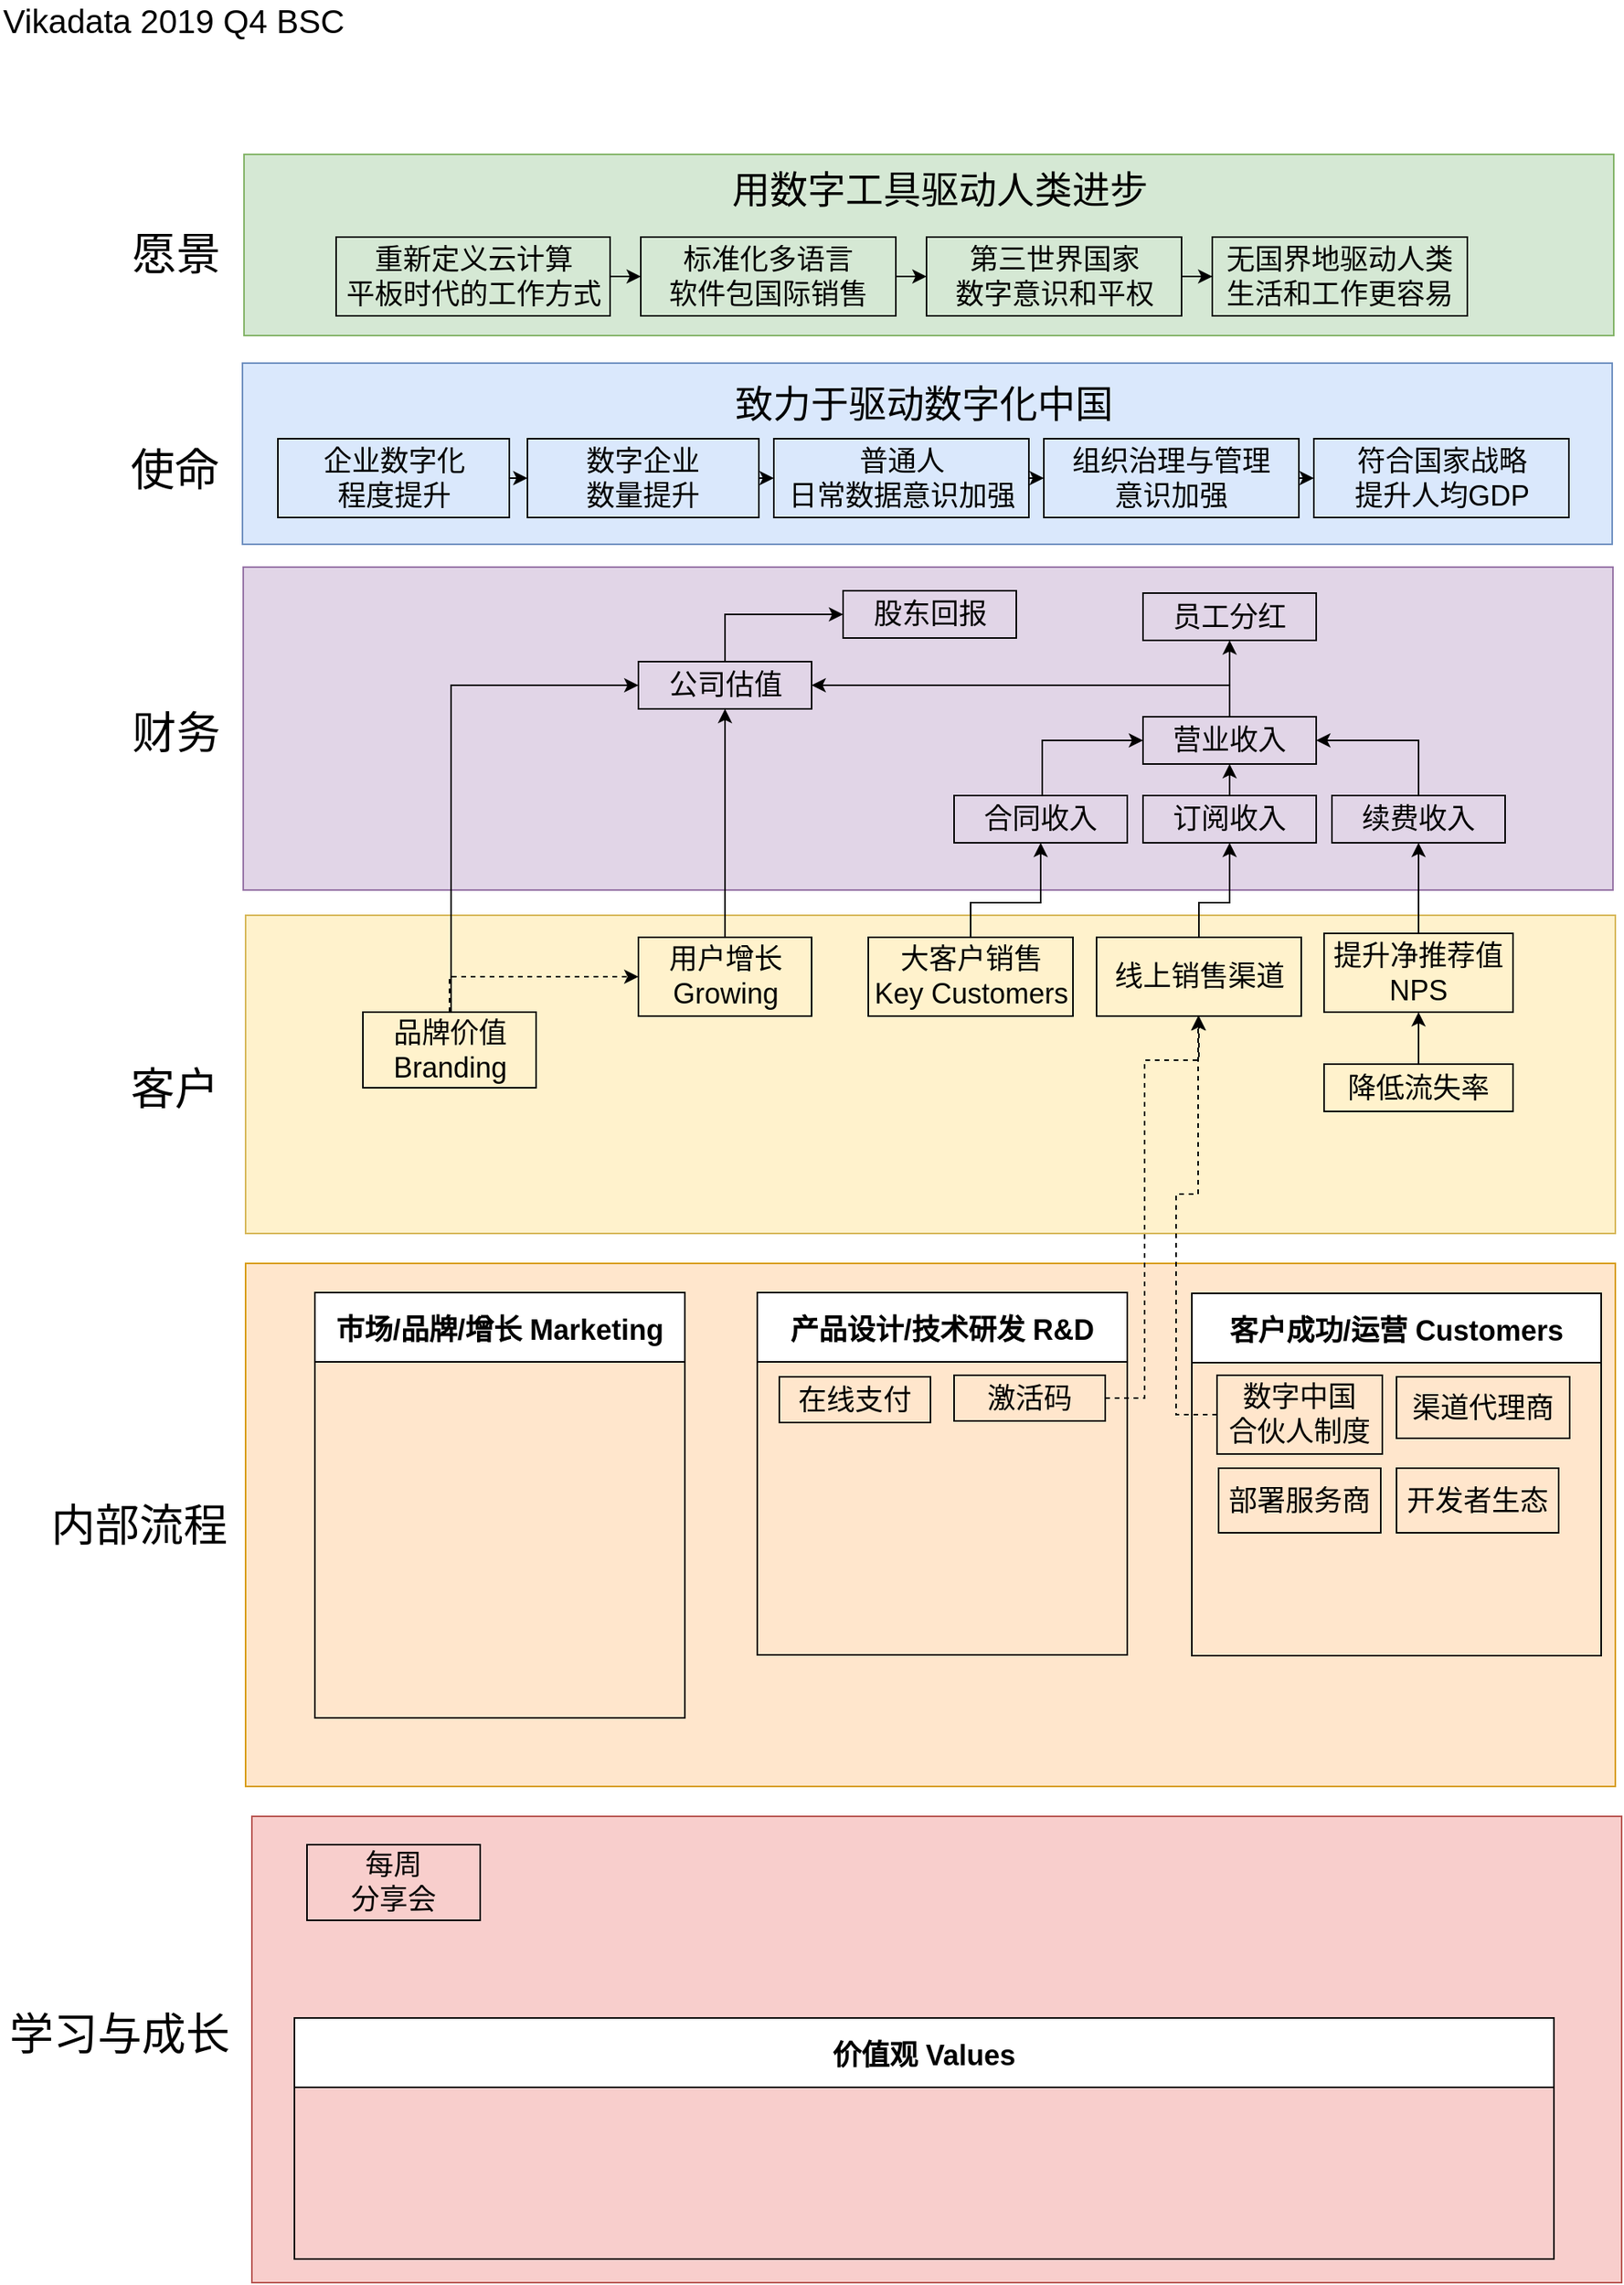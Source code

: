 <mxfile version="11.3.0" type="device" pages="1"><diagram id="IrsYpON_kgBpaKiLECZH" name="第 1 页"><mxGraphModel dx="1560" dy="1096" grid="1" gridSize="10" guides="1" tooltips="1" connect="1" arrows="1" fold="1" page="1" pageScale="1" pageWidth="1169" pageHeight="827" math="0" shadow="0"><root><mxCell id="0"/><mxCell id="1" parent="0"/><mxCell id="feVf9lUNH0UBB5X52M5t-81" value="" style="rounded=0;whiteSpace=wrap;html=1;fillColor=#d5e8d4;strokeColor=#82b366;" vertex="1" parent="1"><mxGeometry x="188" y="125" width="870" height="115" as="geometry"/></mxCell><mxCell id="feVf9lUNH0UBB5X52M5t-63" value="" style="rounded=0;whiteSpace=wrap;html=1;fillColor=#ffe6cc;strokeColor=#d79b00;" vertex="1" parent="1"><mxGeometry x="189" y="829" width="870" height="332" as="geometry"/></mxCell><mxCell id="feVf9lUNH0UBB5X52M5t-27" value="" style="rounded=0;whiteSpace=wrap;html=1;fillColor=#fff2cc;strokeColor=#d6b656;" vertex="1" parent="1"><mxGeometry x="189" y="608" width="870" height="202" as="geometry"/></mxCell><mxCell id="feVf9lUNH0UBB5X52M5t-1" value="" style="rounded=0;whiteSpace=wrap;html=1;fillColor=#e1d5e7;strokeColor=#9673a6;" vertex="1" parent="1"><mxGeometry x="187.5" y="387" width="870" height="205" as="geometry"/></mxCell><mxCell id="feVf9lUNH0UBB5X52M5t-2" value="愿景" style="text;html=1;strokeColor=none;fillColor=none;align=center;verticalAlign=middle;whiteSpace=wrap;rounded=0;fontSize=28;" vertex="1" parent="1"><mxGeometry x="110" y="177.5" width="70" height="20" as="geometry"/></mxCell><mxCell id="feVf9lUNH0UBB5X52M5t-3" value="Vikadata 2019 Q4 BSC" style="text;html=1;strokeColor=none;fillColor=none;align=left;verticalAlign=middle;whiteSpace=wrap;rounded=0;fontSize=21;" vertex="1" parent="1"><mxGeometry x="33" y="30" width="250" height="20" as="geometry"/></mxCell><mxCell id="feVf9lUNH0UBB5X52M5t-8" value="财务" style="text;html=1;strokeColor=none;fillColor=none;align=center;verticalAlign=middle;whiteSpace=wrap;rounded=0;fontSize=28;" vertex="1" parent="1"><mxGeometry x="111" y="482" width="68" height="20" as="geometry"/></mxCell><mxCell id="feVf9lUNH0UBB5X52M5t-45" style="edgeStyle=orthogonalEdgeStyle;rounded=0;orthogonalLoop=1;jettySize=auto;html=1;exitX=0.5;exitY=0;exitDx=0;exitDy=0;entryX=0.5;entryY=1;entryDx=0;entryDy=0;fontSize=28;" edge="1" parent="1" source="feVf9lUNH0UBB5X52M5t-11" target="feVf9lUNH0UBB5X52M5t-17"><mxGeometry relative="1" as="geometry"/></mxCell><mxCell id="feVf9lUNH0UBB5X52M5t-11" value="订阅收入" style="text;html=1;align=center;verticalAlign=middle;whiteSpace=wrap;rounded=0;fontSize=18;strokeColor=#000000;" vertex="1" parent="1"><mxGeometry x="759" y="532" width="110" height="30" as="geometry"/></mxCell><mxCell id="feVf9lUNH0UBB5X52M5t-49" style="edgeStyle=orthogonalEdgeStyle;rounded=0;orthogonalLoop=1;jettySize=auto;html=1;exitX=0.5;exitY=0;exitDx=0;exitDy=0;entryX=0.5;entryY=1;entryDx=0;entryDy=0;fontSize=28;" edge="1" parent="1" source="feVf9lUNH0UBB5X52M5t-13" target="feVf9lUNH0UBB5X52M5t-16"><mxGeometry relative="1" as="geometry"/></mxCell><mxCell id="feVf9lUNH0UBB5X52M5t-13" value="用户增长&lt;br&gt;Growing" style="text;html=1;align=center;verticalAlign=middle;whiteSpace=wrap;rounded=0;fontSize=18;strokeColor=#000000;" vertex="1" parent="1"><mxGeometry x="438.5" y="622" width="110" height="50" as="geometry"/></mxCell><mxCell id="feVf9lUNH0UBB5X52M5t-46" style="edgeStyle=orthogonalEdgeStyle;rounded=0;orthogonalLoop=1;jettySize=auto;html=1;entryX=0;entryY=0.5;entryDx=0;entryDy=0;fontSize=28;" edge="1" parent="1" source="feVf9lUNH0UBB5X52M5t-14" target="feVf9lUNH0UBB5X52M5t-17"><mxGeometry relative="1" as="geometry"><Array as="points"><mxPoint x="695" y="497"/></Array></mxGeometry></mxCell><mxCell id="feVf9lUNH0UBB5X52M5t-14" value="合同收入" style="text;html=1;align=center;verticalAlign=middle;whiteSpace=wrap;rounded=0;fontSize=18;strokeColor=#000000;" vertex="1" parent="1"><mxGeometry x="639" y="532" width="110" height="30" as="geometry"/></mxCell><mxCell id="feVf9lUNH0UBB5X52M5t-44" style="edgeStyle=orthogonalEdgeStyle;rounded=0;orthogonalLoop=1;jettySize=auto;html=1;exitX=0.5;exitY=0;exitDx=0;exitDy=0;entryX=1;entryY=0.5;entryDx=0;entryDy=0;fontSize=28;" edge="1" parent="1" source="feVf9lUNH0UBB5X52M5t-15" target="feVf9lUNH0UBB5X52M5t-17"><mxGeometry relative="1" as="geometry"/></mxCell><mxCell id="feVf9lUNH0UBB5X52M5t-15" value="续费收入" style="text;html=1;align=center;verticalAlign=middle;whiteSpace=wrap;rounded=0;fontSize=18;strokeColor=#000000;" vertex="1" parent="1"><mxGeometry x="879" y="532" width="110" height="30" as="geometry"/></mxCell><mxCell id="feVf9lUNH0UBB5X52M5t-48" style="edgeStyle=orthogonalEdgeStyle;rounded=0;orthogonalLoop=1;jettySize=auto;html=1;entryX=0;entryY=0.5;entryDx=0;entryDy=0;fontSize=28;" edge="1" parent="1" source="feVf9lUNH0UBB5X52M5t-16" target="feVf9lUNH0UBB5X52M5t-18"><mxGeometry relative="1" as="geometry"><Array as="points"><mxPoint x="493.5" y="417"/></Array></mxGeometry></mxCell><mxCell id="feVf9lUNH0UBB5X52M5t-16" value="公司估值" style="text;html=1;align=center;verticalAlign=middle;whiteSpace=wrap;rounded=0;fontSize=18;strokeColor=#000000;" vertex="1" parent="1"><mxGeometry x="438.5" y="447" width="110" height="30" as="geometry"/></mxCell><mxCell id="feVf9lUNH0UBB5X52M5t-47" style="edgeStyle=orthogonalEdgeStyle;rounded=0;orthogonalLoop=1;jettySize=auto;html=1;entryX=1;entryY=0.5;entryDx=0;entryDy=0;fontSize=28;exitX=0.5;exitY=0;exitDx=0;exitDy=0;" edge="1" parent="1" source="feVf9lUNH0UBB5X52M5t-17" target="feVf9lUNH0UBB5X52M5t-16"><mxGeometry relative="1" as="geometry"/></mxCell><mxCell id="feVf9lUNH0UBB5X52M5t-95" style="edgeStyle=orthogonalEdgeStyle;rounded=0;orthogonalLoop=1;jettySize=auto;html=1;entryX=0.5;entryY=1;entryDx=0;entryDy=0;fontSize=21;" edge="1" parent="1" source="feVf9lUNH0UBB5X52M5t-17" target="feVf9lUNH0UBB5X52M5t-94"><mxGeometry relative="1" as="geometry"/></mxCell><mxCell id="feVf9lUNH0UBB5X52M5t-17" value="营业收入" style="text;html=1;align=center;verticalAlign=middle;whiteSpace=wrap;rounded=0;fontSize=18;strokeColor=#000000;" vertex="1" parent="1"><mxGeometry x="759" y="482" width="110" height="30" as="geometry"/></mxCell><mxCell id="feVf9lUNH0UBB5X52M5t-18" value="股东回报" style="text;html=1;align=center;verticalAlign=middle;whiteSpace=wrap;rounded=0;fontSize=18;strokeColor=#000000;" vertex="1" parent="1"><mxGeometry x="568.5" y="402" width="110" height="30" as="geometry"/></mxCell><mxCell id="feVf9lUNH0UBB5X52M5t-26" value="客户" style="text;html=1;strokeColor=none;fillColor=none;align=center;verticalAlign=middle;whiteSpace=wrap;rounded=0;fontSize=28;" vertex="1" parent="1"><mxGeometry x="109" y="707.5" width="70" height="20" as="geometry"/></mxCell><mxCell id="feVf9lUNH0UBB5X52M5t-50" style="edgeStyle=orthogonalEdgeStyle;rounded=0;orthogonalLoop=1;jettySize=auto;html=1;exitX=0.5;exitY=0;exitDx=0;exitDy=0;entryX=0;entryY=0.5;entryDx=0;entryDy=0;fontSize=28;dashed=1;" edge="1" parent="1" source="feVf9lUNH0UBB5X52M5t-33" target="feVf9lUNH0UBB5X52M5t-13"><mxGeometry relative="1" as="geometry"/></mxCell><mxCell id="feVf9lUNH0UBB5X52M5t-51" style="edgeStyle=orthogonalEdgeStyle;rounded=0;orthogonalLoop=1;jettySize=auto;html=1;entryX=0;entryY=0.5;entryDx=0;entryDy=0;fontSize=28;" edge="1" parent="1" source="feVf9lUNH0UBB5X52M5t-33" target="feVf9lUNH0UBB5X52M5t-16"><mxGeometry relative="1" as="geometry"><Array as="points"><mxPoint x="319.5" y="462"/></Array></mxGeometry></mxCell><mxCell id="feVf9lUNH0UBB5X52M5t-33" value="品牌价值&lt;br&gt;Branding" style="text;html=1;align=center;verticalAlign=middle;whiteSpace=wrap;rounded=0;fontSize=18;strokeColor=#000000;" vertex="1" parent="1"><mxGeometry x="263.5" y="669.5" width="110" height="48" as="geometry"/></mxCell><mxCell id="feVf9lUNH0UBB5X52M5t-98" style="edgeStyle=orthogonalEdgeStyle;rounded=0;orthogonalLoop=1;jettySize=auto;html=1;entryX=0.5;entryY=1;entryDx=0;entryDy=0;fontSize=21;" edge="1" parent="1" source="feVf9lUNH0UBB5X52M5t-39" target="feVf9lUNH0UBB5X52M5t-40"><mxGeometry relative="1" as="geometry"/></mxCell><mxCell id="feVf9lUNH0UBB5X52M5t-39" value="降低流失率" style="text;html=1;align=center;verticalAlign=middle;whiteSpace=wrap;rounded=0;fontSize=18;strokeColor=#000000;" vertex="1" parent="1"><mxGeometry x="874" y="702.5" width="120" height="30" as="geometry"/></mxCell><mxCell id="feVf9lUNH0UBB5X52M5t-99" style="edgeStyle=orthogonalEdgeStyle;rounded=0;orthogonalLoop=1;jettySize=auto;html=1;entryX=0.5;entryY=1;entryDx=0;entryDy=0;fontSize=21;" edge="1" parent="1" source="feVf9lUNH0UBB5X52M5t-40" target="feVf9lUNH0UBB5X52M5t-15"><mxGeometry relative="1" as="geometry"/></mxCell><mxCell id="feVf9lUNH0UBB5X52M5t-40" value="提升净推荐值&lt;br&gt;NPS" style="text;html=1;align=center;verticalAlign=middle;whiteSpace=wrap;rounded=0;fontSize=18;strokeColor=#000000;" vertex="1" parent="1"><mxGeometry x="874" y="619.5" width="120" height="50" as="geometry"/></mxCell><mxCell id="feVf9lUNH0UBB5X52M5t-100" style="edgeStyle=orthogonalEdgeStyle;rounded=0;orthogonalLoop=1;jettySize=auto;html=1;entryX=0.5;entryY=1;entryDx=0;entryDy=0;fontSize=21;" edge="1" parent="1" source="feVf9lUNH0UBB5X52M5t-52" target="feVf9lUNH0UBB5X52M5t-14"><mxGeometry relative="1" as="geometry"><Array as="points"><mxPoint x="650" y="600"/><mxPoint x="694" y="600"/></Array></mxGeometry></mxCell><mxCell id="feVf9lUNH0UBB5X52M5t-52" value="大客户销售&lt;br&gt;Key Customers" style="text;html=1;align=center;verticalAlign=middle;whiteSpace=wrap;rounded=0;fontSize=18;strokeColor=#000000;" vertex="1" parent="1"><mxGeometry x="584.5" y="622" width="130" height="50" as="geometry"/></mxCell><mxCell id="feVf9lUNH0UBB5X52M5t-54" value="用数字工具驱动人类进步" style="text;html=1;strokeColor=none;fillColor=none;align=center;verticalAlign=middle;whiteSpace=wrap;rounded=0;fontSize=24;" vertex="1" parent="1"><mxGeometry x="464.5" y="137.5" width="330" height="20" as="geometry"/></mxCell><mxCell id="feVf9lUNH0UBB5X52M5t-56" value="使命" style="text;html=1;strokeColor=none;fillColor=none;align=center;verticalAlign=middle;whiteSpace=wrap;rounded=0;fontSize=28;" vertex="1" parent="1"><mxGeometry x="109" y="315" width="70" height="20" as="geometry"/></mxCell><mxCell id="feVf9lUNH0UBB5X52M5t-57" value="内部流程" style="text;html=1;strokeColor=none;fillColor=none;align=center;verticalAlign=middle;whiteSpace=wrap;rounded=0;fontSize=28;" vertex="1" parent="1"><mxGeometry x="64" y="985" width="115" height="20" as="geometry"/></mxCell><mxCell id="feVf9lUNH0UBB5X52M5t-61" value="市场/品牌/增长 Marketing" style="swimlane;strokeColor=#000000;fontSize=18;align=center;startSize=44;" vertex="1" parent="1"><mxGeometry x="233" y="847.5" width="235" height="270" as="geometry"/></mxCell><mxCell id="feVf9lUNH0UBB5X52M5t-62" value="客户成功/运营 Customers" style="swimlane;strokeColor=#000000;fontSize=18;align=center;startSize=44;" vertex="1" parent="1"><mxGeometry x="790" y="848" width="260" height="230" as="geometry"/></mxCell><mxCell id="feVf9lUNH0UBB5X52M5t-64" value="产品设计/技术研发 R&amp;D" style="swimlane;strokeColor=#000000;fontSize=18;align=center;startSize=44;" vertex="1" parent="1"><mxGeometry x="514" y="847.5" width="235" height="230" as="geometry"/></mxCell><mxCell id="feVf9lUNH0UBB5X52M5t-65" value="学习与成长" style="text;html=1;strokeColor=none;fillColor=none;align=center;verticalAlign=middle;whiteSpace=wrap;rounded=0;fontSize=28;" vertex="1" parent="1"><mxGeometry x="34" y="1308" width="150" height="20" as="geometry"/></mxCell><mxCell id="feVf9lUNH0UBB5X52M5t-66" value="" style="rounded=0;whiteSpace=wrap;html=1;fillColor=#f8cecc;strokeColor=#b85450;" vertex="1" parent="1"><mxGeometry x="193" y="1180" width="870" height="296" as="geometry"/></mxCell><mxCell id="feVf9lUNH0UBB5X52M5t-68" value="" style="rounded=0;whiteSpace=wrap;html=1;fillColor=#dae8fc;strokeColor=#6c8ebf;" vertex="1" parent="1"><mxGeometry x="187" y="257.5" width="870" height="115" as="geometry"/></mxCell><mxCell id="feVf9lUNH0UBB5X52M5t-55" value="致力于驱动数字化中国" style="text;html=1;strokeColor=none;fillColor=none;align=center;verticalAlign=middle;whiteSpace=wrap;rounded=0;fontSize=24;" vertex="1" parent="1"><mxGeometry x="455" y="262.5" width="330" height="43" as="geometry"/></mxCell><mxCell id="feVf9lUNH0UBB5X52M5t-75" style="edgeStyle=orthogonalEdgeStyle;rounded=0;orthogonalLoop=1;jettySize=auto;html=1;exitX=1;exitY=0.5;exitDx=0;exitDy=0;entryX=0;entryY=0.5;entryDx=0;entryDy=0;fontSize=28;" edge="1" parent="1" source="feVf9lUNH0UBB5X52M5t-70" target="feVf9lUNH0UBB5X52M5t-71"><mxGeometry relative="1" as="geometry"/></mxCell><mxCell id="feVf9lUNH0UBB5X52M5t-70" value="企业数字化&lt;br&gt;程度提升" style="text;html=1;align=center;verticalAlign=middle;whiteSpace=wrap;rounded=0;fontSize=18;strokeColor=#000000;" vertex="1" parent="1"><mxGeometry x="209.5" y="305.5" width="147" height="50" as="geometry"/></mxCell><mxCell id="feVf9lUNH0UBB5X52M5t-76" style="edgeStyle=orthogonalEdgeStyle;rounded=0;orthogonalLoop=1;jettySize=auto;html=1;exitX=1;exitY=0.5;exitDx=0;exitDy=0;entryX=0;entryY=0.5;entryDx=0;entryDy=0;fontSize=28;" edge="1" parent="1" source="feVf9lUNH0UBB5X52M5t-71" target="feVf9lUNH0UBB5X52M5t-72"><mxGeometry relative="1" as="geometry"/></mxCell><mxCell id="feVf9lUNH0UBB5X52M5t-71" value="数字企业&lt;br&gt;数量提升" style="text;html=1;align=center;verticalAlign=middle;whiteSpace=wrap;rounded=0;fontSize=18;strokeColor=#000000;" vertex="1" parent="1"><mxGeometry x="368" y="305.5" width="147" height="50" as="geometry"/></mxCell><mxCell id="feVf9lUNH0UBB5X52M5t-77" style="edgeStyle=orthogonalEdgeStyle;rounded=0;orthogonalLoop=1;jettySize=auto;html=1;exitX=1;exitY=0.5;exitDx=0;exitDy=0;entryX=0;entryY=0.5;entryDx=0;entryDy=0;fontSize=28;" edge="1" parent="1" source="feVf9lUNH0UBB5X52M5t-72" target="feVf9lUNH0UBB5X52M5t-73"><mxGeometry relative="1" as="geometry"/></mxCell><mxCell id="feVf9lUNH0UBB5X52M5t-72" value="普通人&lt;br&gt;日常数据意识加强" style="text;html=1;align=center;verticalAlign=middle;whiteSpace=wrap;rounded=0;fontSize=18;strokeColor=#000000;" vertex="1" parent="1"><mxGeometry x="524.5" y="305.5" width="162" height="50" as="geometry"/></mxCell><mxCell id="feVf9lUNH0UBB5X52M5t-78" style="edgeStyle=orthogonalEdgeStyle;rounded=0;orthogonalLoop=1;jettySize=auto;html=1;exitX=1;exitY=0.5;exitDx=0;exitDy=0;entryX=0;entryY=0.5;entryDx=0;entryDy=0;fontSize=28;" edge="1" parent="1" source="feVf9lUNH0UBB5X52M5t-73" target="feVf9lUNH0UBB5X52M5t-74"><mxGeometry relative="1" as="geometry"/></mxCell><mxCell id="feVf9lUNH0UBB5X52M5t-73" value="组织治理与管理&lt;br&gt;意识加强" style="text;html=1;align=center;verticalAlign=middle;whiteSpace=wrap;rounded=0;fontSize=18;strokeColor=#000000;" vertex="1" parent="1"><mxGeometry x="696" y="305.5" width="162" height="50" as="geometry"/></mxCell><mxCell id="feVf9lUNH0UBB5X52M5t-74" value="符合国家战略&lt;br&gt;提升人均GDP" style="text;html=1;align=center;verticalAlign=middle;whiteSpace=wrap;rounded=0;fontSize=18;strokeColor=#000000;" vertex="1" parent="1"><mxGeometry x="867.5" y="305.5" width="162" height="50" as="geometry"/></mxCell><mxCell id="feVf9lUNH0UBB5X52M5t-87" style="edgeStyle=orthogonalEdgeStyle;rounded=0;orthogonalLoop=1;jettySize=auto;html=1;exitX=1;exitY=0.5;exitDx=0;exitDy=0;entryX=0;entryY=0.5;entryDx=0;entryDy=0;fontSize=28;" edge="1" parent="1" source="feVf9lUNH0UBB5X52M5t-83" target="feVf9lUNH0UBB5X52M5t-85"><mxGeometry relative="1" as="geometry"/></mxCell><mxCell id="feVf9lUNH0UBB5X52M5t-83" value="标准化多语言&lt;br&gt;软件包国际销售" style="text;html=1;align=center;verticalAlign=middle;whiteSpace=wrap;rounded=0;fontSize=18;strokeColor=#000000;" vertex="1" parent="1"><mxGeometry x="440" y="177.5" width="162" height="50" as="geometry"/></mxCell><mxCell id="feVf9lUNH0UBB5X52M5t-86" style="edgeStyle=orthogonalEdgeStyle;rounded=0;orthogonalLoop=1;jettySize=auto;html=1;exitX=1;exitY=0.5;exitDx=0;exitDy=0;entryX=0;entryY=0.5;entryDx=0;entryDy=0;fontSize=28;" edge="1" parent="1" source="feVf9lUNH0UBB5X52M5t-84" target="feVf9lUNH0UBB5X52M5t-83"><mxGeometry relative="1" as="geometry"/></mxCell><mxCell id="feVf9lUNH0UBB5X52M5t-84" value="重新定义云计算&lt;br&gt;平板时代的工作方式" style="text;html=1;align=center;verticalAlign=middle;whiteSpace=wrap;rounded=0;fontSize=18;strokeColor=#000000;" vertex="1" parent="1"><mxGeometry x="246.5" y="177.5" width="174" height="50" as="geometry"/></mxCell><mxCell id="feVf9lUNH0UBB5X52M5t-89" style="edgeStyle=orthogonalEdgeStyle;rounded=0;orthogonalLoop=1;jettySize=auto;html=1;exitX=1;exitY=0.5;exitDx=0;exitDy=0;fontSize=28;" edge="1" parent="1" source="feVf9lUNH0UBB5X52M5t-85" target="feVf9lUNH0UBB5X52M5t-90"><mxGeometry relative="1" as="geometry"><mxPoint x="802.714" y="202.571" as="targetPoint"/></mxGeometry></mxCell><mxCell id="feVf9lUNH0UBB5X52M5t-85" value="第三世界国家&lt;br&gt;数字意识和平权" style="text;html=1;align=center;verticalAlign=middle;whiteSpace=wrap;rounded=0;fontSize=18;strokeColor=#000000;" vertex="1" parent="1"><mxGeometry x="621.5" y="177.5" width="162" height="50" as="geometry"/></mxCell><mxCell id="feVf9lUNH0UBB5X52M5t-90" value="无国界地驱动人类&lt;br&gt;生活和工作更容易" style="text;html=1;align=center;verticalAlign=middle;whiteSpace=wrap;rounded=0;fontSize=18;strokeColor=#000000;" vertex="1" parent="1"><mxGeometry x="803" y="177.5" width="162" height="50" as="geometry"/></mxCell><mxCell id="feVf9lUNH0UBB5X52M5t-94" value="员工分红" style="text;html=1;align=center;verticalAlign=middle;whiteSpace=wrap;rounded=0;fontSize=18;strokeColor=#000000;" vertex="1" parent="1"><mxGeometry x="759" y="403.5" width="110" height="30" as="geometry"/></mxCell><mxCell id="feVf9lUNH0UBB5X52M5t-96" value="价值观 Values" style="swimlane;strokeColor=#000000;fontSize=18;align=center;startSize=44;" vertex="1" parent="1"><mxGeometry x="220" y="1308" width="800" height="153" as="geometry"/></mxCell><mxCell id="feVf9lUNH0UBB5X52M5t-102" style="edgeStyle=orthogonalEdgeStyle;rounded=0;orthogonalLoop=1;jettySize=auto;html=1;entryX=0.5;entryY=1;entryDx=0;entryDy=0;fontSize=21;" edge="1" parent="1" source="feVf9lUNH0UBB5X52M5t-101" target="feVf9lUNH0UBB5X52M5t-11"><mxGeometry relative="1" as="geometry"><Array as="points"><mxPoint x="794" y="600"/><mxPoint x="814" y="600"/></Array></mxGeometry></mxCell><mxCell id="feVf9lUNH0UBB5X52M5t-101" value="线上销售渠道" style="text;html=1;align=center;verticalAlign=middle;whiteSpace=wrap;rounded=0;fontSize=18;strokeColor=#000000;" vertex="1" parent="1"><mxGeometry x="729.5" y="622" width="130" height="50" as="geometry"/></mxCell><mxCell id="feVf9lUNH0UBB5X52M5t-105" style="edgeStyle=orthogonalEdgeStyle;rounded=0;orthogonalLoop=1;jettySize=auto;html=1;fontSize=21;dashed=1;" edge="1" parent="1" source="feVf9lUNH0UBB5X52M5t-103" target="feVf9lUNH0UBB5X52M5t-101"><mxGeometry relative="1" as="geometry"><Array as="points"><mxPoint x="780" y="925"/><mxPoint x="780" y="785"/><mxPoint x="794" y="785"/></Array></mxGeometry></mxCell><mxCell id="feVf9lUNH0UBB5X52M5t-103" value="数字中国&lt;br&gt;合伙人制度" style="text;html=1;align=center;verticalAlign=middle;whiteSpace=wrap;rounded=0;fontSize=18;strokeColor=#000000;" vertex="1" parent="1"><mxGeometry x="806" y="900" width="105" height="50" as="geometry"/></mxCell><mxCell id="feVf9lUNH0UBB5X52M5t-106" style="edgeStyle=orthogonalEdgeStyle;rounded=0;orthogonalLoop=1;jettySize=auto;html=1;entryX=0.5;entryY=1;entryDx=0;entryDy=0;fontSize=21;dashed=1;" edge="1" parent="1" source="feVf9lUNH0UBB5X52M5t-104" target="feVf9lUNH0UBB5X52M5t-101"><mxGeometry relative="1" as="geometry"><Array as="points"><mxPoint x="760" y="915"/><mxPoint x="760" y="700"/><mxPoint x="794" y="700"/></Array></mxGeometry></mxCell><mxCell id="feVf9lUNH0UBB5X52M5t-104" value="激活码" style="text;html=1;align=center;verticalAlign=middle;whiteSpace=wrap;rounded=0;fontSize=18;strokeColor=#000000;" vertex="1" parent="1"><mxGeometry x="639" y="900" width="96" height="29" as="geometry"/></mxCell><mxCell id="feVf9lUNH0UBB5X52M5t-107" value="在线支付" style="text;html=1;align=center;verticalAlign=middle;whiteSpace=wrap;rounded=0;fontSize=18;strokeColor=#000000;" vertex="1" parent="1"><mxGeometry x="528" y="901" width="96" height="29" as="geometry"/></mxCell><mxCell id="feVf9lUNH0UBB5X52M5t-108" value="渠道代理商" style="text;html=1;align=center;verticalAlign=middle;whiteSpace=wrap;rounded=0;fontSize=18;strokeColor=#000000;" vertex="1" parent="1"><mxGeometry x="920" y="901" width="110" height="39" as="geometry"/></mxCell><mxCell id="feVf9lUNH0UBB5X52M5t-109" value="部署服务商" style="text;html=1;align=center;verticalAlign=middle;whiteSpace=wrap;rounded=0;fontSize=18;strokeColor=#000000;" vertex="1" parent="1"><mxGeometry x="807" y="959" width="103" height="41" as="geometry"/></mxCell><mxCell id="feVf9lUNH0UBB5X52M5t-110" value="开发者生态" style="text;html=1;align=center;verticalAlign=middle;whiteSpace=wrap;rounded=0;fontSize=18;strokeColor=#000000;" vertex="1" parent="1"><mxGeometry x="920" y="959" width="103" height="41" as="geometry"/></mxCell><mxCell id="feVf9lUNH0UBB5X52M5t-111" value="每周&lt;br&gt;分享会" style="text;html=1;align=center;verticalAlign=middle;whiteSpace=wrap;rounded=0;fontSize=18;strokeColor=#000000;" vertex="1" parent="1"><mxGeometry x="228" y="1198" width="110" height="48" as="geometry"/></mxCell></root></mxGraphModel></diagram></mxfile>